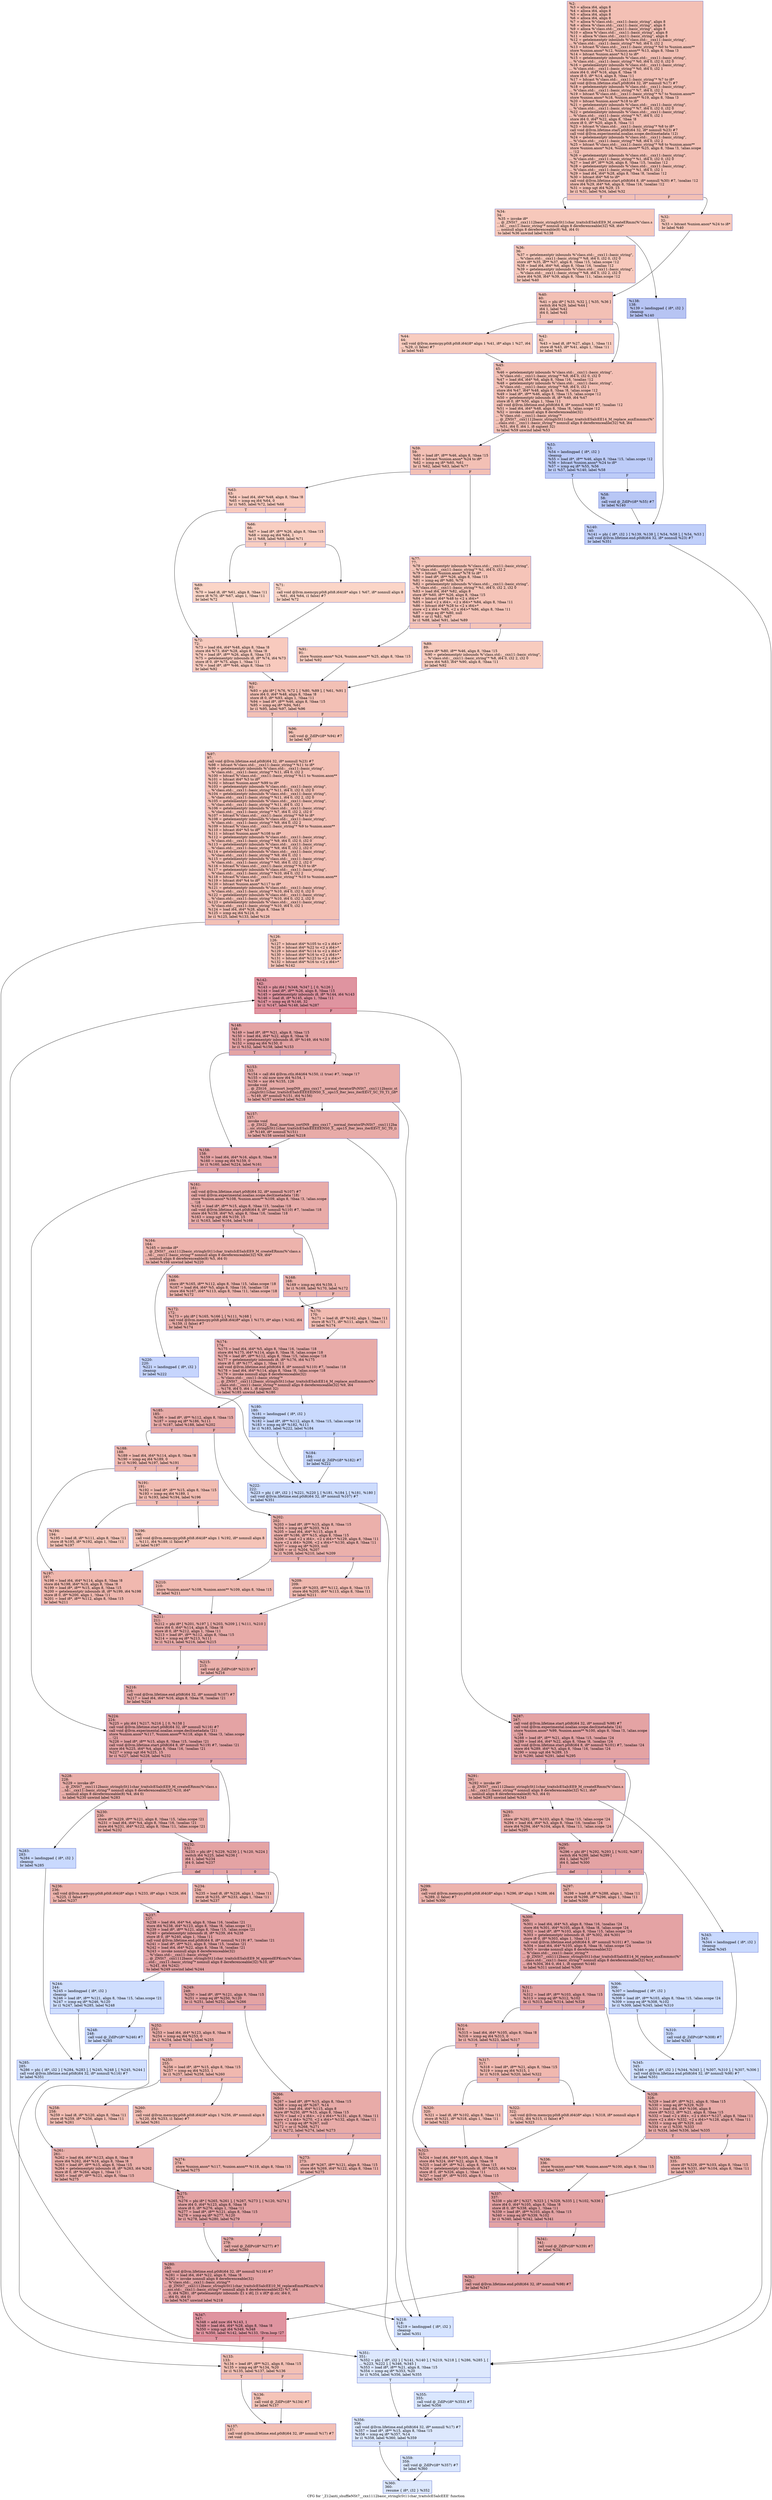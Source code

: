 digraph "CFG for '_Z12anti_shuffleNSt7__cxx1112basic_stringIcSt11char_traitsIcESaIcEEE' function" {
	label="CFG for '_Z12anti_shuffleNSt7__cxx1112basic_stringIcSt11char_traitsIcESaIcEEE' function";

	Node0x56004db9ae30 [shape=record,color="#3d50c3ff", style=filled, fillcolor="#e5705870",label="{%2:\l  %3 = alloca i64, align 8\l  %4 = alloca i64, align 8\l  %5 = alloca i64, align 8\l  %6 = alloca i64, align 8\l  %7 = alloca %\"class.std::__cxx11::basic_string\", align 8\l  %8 = alloca %\"class.std::__cxx11::basic_string\", align 8\l  %9 = alloca %\"class.std::__cxx11::basic_string\", align 8\l  %10 = alloca %\"class.std::__cxx11::basic_string\", align 8\l  %11 = alloca %\"class.std::__cxx11::basic_string\", align 8\l  %12 = getelementptr inbounds %\"class.std::__cxx11::basic_string\",\l... %\"class.std::__cxx11::basic_string\"* %0, i64 0, i32 2\l  %13 = bitcast %\"class.std::__cxx11::basic_string\"* %0 to %union.anon**\l  store %union.anon* %12, %union.anon** %13, align 8, !tbaa !3\l  %14 = bitcast %union.anon* %12 to i8*\l  %15 = getelementptr inbounds %\"class.std::__cxx11::basic_string\",\l... %\"class.std::__cxx11::basic_string\"* %0, i64 0, i32 0, i32 0\l  %16 = getelementptr inbounds %\"class.std::__cxx11::basic_string\",\l... %\"class.std::__cxx11::basic_string\"* %0, i64 0, i32 1\l  store i64 0, i64* %16, align 8, !tbaa !8\l  store i8 0, i8* %14, align 8, !tbaa !11\l  %17 = bitcast %\"class.std::__cxx11::basic_string\"* %7 to i8*\l  call void @llvm.lifetime.start.p0i8(i64 32, i8* nonnull %17) #7\l  %18 = getelementptr inbounds %\"class.std::__cxx11::basic_string\",\l... %\"class.std::__cxx11::basic_string\"* %7, i64 0, i32 2\l  %19 = bitcast %\"class.std::__cxx11::basic_string\"* %7 to %union.anon**\l  store %union.anon* %18, %union.anon** %19, align 8, !tbaa !3\l  %20 = bitcast %union.anon* %18 to i8*\l  %21 = getelementptr inbounds %\"class.std::__cxx11::basic_string\",\l... %\"class.std::__cxx11::basic_string\"* %7, i64 0, i32 0, i32 0\l  %22 = getelementptr inbounds %\"class.std::__cxx11::basic_string\",\l... %\"class.std::__cxx11::basic_string\"* %7, i64 0, i32 1\l  store i64 0, i64* %22, align 8, !tbaa !8\l  store i8 0, i8* %20, align 8, !tbaa !11\l  %23 = bitcast %\"class.std::__cxx11::basic_string\"* %8 to i8*\l  call void @llvm.lifetime.start.p0i8(i64 32, i8* nonnull %23) #7\l  call void @llvm.experimental.noalias.scope.decl(metadata !12)\l  %24 = getelementptr inbounds %\"class.std::__cxx11::basic_string\",\l... %\"class.std::__cxx11::basic_string\"* %8, i64 0, i32 2\l  %25 = bitcast %\"class.std::__cxx11::basic_string\"* %8 to %union.anon**\l  store %union.anon* %24, %union.anon** %25, align 8, !tbaa !3, !alias.scope\l... !12\l  %26 = getelementptr inbounds %\"class.std::__cxx11::basic_string\",\l... %\"class.std::__cxx11::basic_string\"* %1, i64 0, i32 0, i32 0\l  %27 = load i8*, i8** %26, align 8, !tbaa !15, !noalias !12\l  %28 = getelementptr inbounds %\"class.std::__cxx11::basic_string\",\l... %\"class.std::__cxx11::basic_string\"* %1, i64 0, i32 1\l  %29 = load i64, i64* %28, align 8, !tbaa !8, !noalias !12\l  %30 = bitcast i64* %6 to i8*\l  call void @llvm.lifetime.start.p0i8(i64 8, i8* nonnull %30) #7, !noalias !12\l  store i64 %29, i64* %6, align 8, !tbaa !16, !noalias !12\l  %31 = icmp ugt i64 %29, 15\l  br i1 %31, label %34, label %32\l|{<s0>T|<s1>F}}"];
	Node0x56004db9ae30:s0 -> Node0x56004dba06f0;
	Node0x56004db9ae30:s1 -> Node0x56004dba0780;
	Node0x56004dba0780 [shape=record,color="#3d50c3ff", style=filled, fillcolor="#ed836670",label="{%32:\l32:                                               \l  %33 = bitcast %union.anon* %24 to i8*\l  br label %40\l}"];
	Node0x56004dba0780 -> Node0x56004dba0a90;
	Node0x56004dba06f0 [shape=record,color="#3d50c3ff", style=filled, fillcolor="#ed836670",label="{%34:\l34:                                               \l  %35 = invoke i8*\l... @_ZNSt7__cxx1112basic_stringIcSt11char_traitsIcESaIcEE9_M_createERmm(%\"class.s\l...td::__cxx11::basic_string\"* nonnull align 8 dereferenceable(32) %8, i64*\l... nonnull align 8 dereferenceable(8) %6, i64 0)\l          to label %36 unwind label %138\l}"];
	Node0x56004dba06f0 -> Node0x56004dba0c40;
	Node0x56004dba06f0 -> Node0x56004dba0c90;
	Node0x56004dba0c40 [shape=record,color="#3d50c3ff", style=filled, fillcolor="#ed836670",label="{%36:\l36:                                               \l  %37 = getelementptr inbounds %\"class.std::__cxx11::basic_string\",\l... %\"class.std::__cxx11::basic_string\"* %8, i64 0, i32 0, i32 0\l  store i8* %35, i8** %37, align 8, !tbaa !15, !alias.scope !12\l  %38 = load i64, i64* %6, align 8, !tbaa !16, !noalias !12\l  %39 = getelementptr inbounds %\"class.std::__cxx11::basic_string\",\l... %\"class.std::__cxx11::basic_string\"* %8, i64 0, i32 2, i32 0\l  store i64 %38, i64* %39, align 8, !tbaa !11, !alias.scope !12\l  br label %40\l}"];
	Node0x56004dba0c40 -> Node0x56004dba0a90;
	Node0x56004dba0a90 [shape=record,color="#3d50c3ff", style=filled, fillcolor="#e5705870",label="{%40:\l40:                                               \l  %41 = phi i8* [ %33, %32 ], [ %35, %36 ]\l  switch i64 %29, label %44 [\l    i64 1, label %42\l    i64 0, label %45\l  ]\l|{<s0>def|<s1>1|<s2>0}}"];
	Node0x56004dba0a90:s0 -> Node0x56004dba1fd0;
	Node0x56004dba0a90:s1 -> Node0x56004dba2050;
	Node0x56004dba0a90:s2 -> Node0x56004dba20e0;
	Node0x56004dba2050 [shape=record,color="#3d50c3ff", style=filled, fillcolor="#f08b6e70",label="{%42:\l42:                                               \l  %43 = load i8, i8* %27, align 1, !tbaa !11\l  store i8 %43, i8* %41, align 1, !tbaa !11\l  br label %45\l}"];
	Node0x56004dba2050 -> Node0x56004dba20e0;
	Node0x56004dba1fd0 [shape=record,color="#3d50c3ff", style=filled, fillcolor="#f08b6e70",label="{%44:\l44:                                               \l  call void @llvm.memcpy.p0i8.p0i8.i64(i8* align 1 %41, i8* align 1 %27, i64\l... %29, i1 false) #7\l  br label %45\l}"];
	Node0x56004dba1fd0 -> Node0x56004dba20e0;
	Node0x56004dba20e0 [shape=record,color="#3d50c3ff", style=filled, fillcolor="#e5705870",label="{%45:\l45:                                               \l  %46 = getelementptr inbounds %\"class.std::__cxx11::basic_string\",\l... %\"class.std::__cxx11::basic_string\"* %8, i64 0, i32 0, i32 0\l  %47 = load i64, i64* %6, align 8, !tbaa !16, !noalias !12\l  %48 = getelementptr inbounds %\"class.std::__cxx11::basic_string\",\l... %\"class.std::__cxx11::basic_string\"* %8, i64 0, i32 1\l  store i64 %47, i64* %48, align 8, !tbaa !8, !alias.scope !12\l  %49 = load i8*, i8** %46, align 8, !tbaa !15, !alias.scope !12\l  %50 = getelementptr inbounds i8, i8* %49, i64 %47\l  store i8 0, i8* %50, align 1, !tbaa !11\l  call void @llvm.lifetime.end.p0i8(i64 8, i8* nonnull %30) #7, !noalias !12\l  %51 = load i64, i64* %48, align 8, !tbaa !8, !alias.scope !12\l  %52 = invoke nonnull align 8 dereferenceable(32)\l... %\"class.std::__cxx11::basic_string\"*\l... @_ZNSt7__cxx1112basic_stringIcSt11char_traitsIcESaIcEE14_M_replace_auxEmmmc(%\"\l...class.std::__cxx11::basic_string\"* nonnull align 8 dereferenceable(32) %8, i64\l... %51, i64 0, i64 1, i8 signext 32)\l          to label %59 unwind label %53\l}"];
	Node0x56004dba20e0 -> Node0x56004dba2fb0;
	Node0x56004dba20e0 -> Node0x56004dba3040;
	Node0x56004dba3040 [shape=record,color="#3d50c3ff", style=filled, fillcolor="#6a8bef70",label="{%53:\l53:                                               \l  %54 = landingpad \{ i8*, i32 \}\l          cleanup\l  %55 = load i8*, i8** %46, align 8, !tbaa !15, !alias.scope !12\l  %56 = bitcast %union.anon* %24 to i8*\l  %57 = icmp eq i8* %55, %56\l  br i1 %57, label %140, label %58\l|{<s0>T|<s1>F}}"];
	Node0x56004dba3040:s0 -> Node0x56004dba37f0;
	Node0x56004dba3040:s1 -> Node0x56004dba3880;
	Node0x56004dba3880 [shape=record,color="#3d50c3ff", style=filled, fillcolor="#5f7fe870",label="{%58:\l58:                                               \l  call void @_ZdlPv(i8* %55) #7\l  br label %140\l}"];
	Node0x56004dba3880 -> Node0x56004dba37f0;
	Node0x56004dba2fb0 [shape=record,color="#3d50c3ff", style=filled, fillcolor="#e5705870",label="{%59:\l59:                                               \l  %60 = load i8*, i8** %46, align 8, !tbaa !15\l  %61 = bitcast %union.anon* %24 to i8*\l  %62 = icmp eq i8* %60, %61\l  br i1 %62, label %63, label %77\l|{<s0>T|<s1>F}}"];
	Node0x56004dba2fb0:s0 -> Node0x56004dba3d70;
	Node0x56004dba2fb0:s1 -> Node0x56004dba3dc0;
	Node0x56004dba3d70 [shape=record,color="#3d50c3ff", style=filled, fillcolor="#ef886b70",label="{%63:\l63:                                               \l  %64 = load i64, i64* %48, align 8, !tbaa !8\l  %65 = icmp eq i64 %64, 0\l  br i1 %65, label %72, label %66\l|{<s0>T|<s1>F}}"];
	Node0x56004dba3d70:s0 -> Node0x56004dba43d0;
	Node0x56004dba3d70:s1 -> Node0x56004dba4420;
	Node0x56004dba4420 [shape=record,color="#3d50c3ff", style=filled, fillcolor="#f2907270",label="{%66:\l66:                                               \l  %67 = load i8*, i8** %26, align 8, !tbaa !15\l  %68 = icmp eq i64 %64, 1\l  br i1 %68, label %69, label %71\l|{<s0>T|<s1>F}}"];
	Node0x56004dba4420:s0 -> Node0x56004dba4660;
	Node0x56004dba4420:s1 -> Node0x56004dba46b0;
	Node0x56004dba4660 [shape=record,color="#3d50c3ff", style=filled, fillcolor="#f5a08170",label="{%69:\l69:                                               \l  %70 = load i8, i8* %61, align 8, !tbaa !11\l  store i8 %70, i8* %67, align 1, !tbaa !11\l  br label %72\l}"];
	Node0x56004dba4660 -> Node0x56004dba43d0;
	Node0x56004dba46b0 [shape=record,color="#3d50c3ff", style=filled, fillcolor="#f5a08170",label="{%71:\l71:                                               \l  call void @llvm.memcpy.p0i8.p0i8.i64(i8* align 1 %67, i8* nonnull align 8\l... %61, i64 %64, i1 false) #7\l  br label %72\l}"];
	Node0x56004dba46b0 -> Node0x56004dba43d0;
	Node0x56004dba43d0 [shape=record,color="#3d50c3ff", style=filled, fillcolor="#ef886b70",label="{%72:\l72:                                               \l  %73 = load i64, i64* %48, align 8, !tbaa !8\l  store i64 %73, i64* %28, align 8, !tbaa !8\l  %74 = load i8*, i8** %26, align 8, !tbaa !15\l  %75 = getelementptr inbounds i8, i8* %74, i64 %73\l  store i8 0, i8* %75, align 1, !tbaa !11\l  %76 = load i8*, i8** %46, align 8, !tbaa !15\l  br label %92\l}"];
	Node0x56004dba43d0 -> Node0x56004dba4f20;
	Node0x56004dba3dc0 [shape=record,color="#3d50c3ff", style=filled, fillcolor="#e97a5f70",label="{%77:\l77:                                               \l  %78 = getelementptr inbounds %\"class.std::__cxx11::basic_string\",\l... %\"class.std::__cxx11::basic_string\"* %1, i64 0, i32 2\l  %79 = bitcast %union.anon* %78 to i8*\l  %80 = load i8*, i8** %26, align 8, !tbaa !15\l  %81 = icmp eq i8* %80, %79\l  %82 = getelementptr inbounds %\"class.std::__cxx11::basic_string\",\l... %\"class.std::__cxx11::basic_string\"* %1, i64 0, i32 2, i32 0\l  %83 = load i64, i64* %82, align 8\l  store i8* %60, i8** %26, align 8, !tbaa !15\l  %84 = bitcast i64* %48 to \<2 x i64\>*\l  %85 = load \<2 x i64\>, \<2 x i64\>* %84, align 8, !tbaa !11\l  %86 = bitcast i64* %28 to \<2 x i64\>*\l  store \<2 x i64\> %85, \<2 x i64\>* %86, align 8, !tbaa !11\l  %87 = icmp eq i8* %80, null\l  %88 = or i1 %81, %87\l  br i1 %88, label %91, label %89\l|{<s0>T|<s1>F}}"];
	Node0x56004dba3dc0:s0 -> Node0x56004dba5d00;
	Node0x56004dba3dc0:s1 -> Node0x56004dba5d50;
	Node0x56004dba5d50 [shape=record,color="#3d50c3ff", style=filled, fillcolor="#f08b6e70",label="{%89:\l89:                                               \l  store i8* %80, i8** %46, align 8, !tbaa !15\l  %90 = getelementptr inbounds %\"class.std::__cxx11::basic_string\",\l... %\"class.std::__cxx11::basic_string\"* %8, i64 0, i32 2, i32 0\l  store i64 %83, i64* %90, align 8, !tbaa !11\l  br label %92\l}"];
	Node0x56004dba5d50 -> Node0x56004dba4f20;
	Node0x56004dba5d00 [shape=record,color="#3d50c3ff", style=filled, fillcolor="#f08b6e70",label="{%91:\l91:                                               \l  store %union.anon* %24, %union.anon** %25, align 8, !tbaa !15\l  br label %92\l}"];
	Node0x56004dba5d00 -> Node0x56004dba4f20;
	Node0x56004dba4f20 [shape=record,color="#3d50c3ff", style=filled, fillcolor="#e5705870",label="{%92:\l92:                                               \l  %93 = phi i8* [ %76, %72 ], [ %80, %89 ], [ %61, %91 ]\l  store i64 0, i64* %48, align 8, !tbaa !8\l  store i8 0, i8* %93, align 1, !tbaa !11\l  %94 = load i8*, i8** %46, align 8, !tbaa !15\l  %95 = icmp eq i8* %94, %61\l  br i1 %95, label %97, label %96\l|{<s0>T|<s1>F}}"];
	Node0x56004dba4f20:s0 -> Node0x56004dba64b0;
	Node0x56004dba4f20:s1 -> Node0x56004dba6500;
	Node0x56004dba6500 [shape=record,color="#3d50c3ff", style=filled, fillcolor="#e97a5f70",label="{%96:\l96:                                               \l  call void @_ZdlPv(i8* %94) #7\l  br label %97\l}"];
	Node0x56004dba6500 -> Node0x56004dba64b0;
	Node0x56004dba64b0 [shape=record,color="#3d50c3ff", style=filled, fillcolor="#e5705870",label="{%97:\l97:                                               \l  call void @llvm.lifetime.end.p0i8(i64 32, i8* nonnull %23) #7\l  %98 = bitcast %\"class.std::__cxx11::basic_string\"* %11 to i8*\l  %99 = getelementptr inbounds %\"class.std::__cxx11::basic_string\",\l... %\"class.std::__cxx11::basic_string\"* %11, i64 0, i32 2\l  %100 = bitcast %\"class.std::__cxx11::basic_string\"* %11 to %union.anon**\l  %101 = bitcast i64* %3 to i8*\l  %102 = bitcast %union.anon* %99 to i8*\l  %103 = getelementptr inbounds %\"class.std::__cxx11::basic_string\",\l... %\"class.std::__cxx11::basic_string\"* %11, i64 0, i32 0, i32 0\l  %104 = getelementptr inbounds %\"class.std::__cxx11::basic_string\",\l... %\"class.std::__cxx11::basic_string\"* %11, i64 0, i32 2, i32 0\l  %105 = getelementptr inbounds %\"class.std::__cxx11::basic_string\",\l... %\"class.std::__cxx11::basic_string\"* %11, i64 0, i32 1\l  %106 = getelementptr inbounds %\"class.std::__cxx11::basic_string\",\l... %\"class.std::__cxx11::basic_string\"* %7, i64 0, i32 2, i32 0\l  %107 = bitcast %\"class.std::__cxx11::basic_string\"* %9 to i8*\l  %108 = getelementptr inbounds %\"class.std::__cxx11::basic_string\",\l... %\"class.std::__cxx11::basic_string\"* %9, i64 0, i32 2\l  %109 = bitcast %\"class.std::__cxx11::basic_string\"* %9 to %union.anon**\l  %110 = bitcast i64* %5 to i8*\l  %111 = bitcast %union.anon* %108 to i8*\l  %112 = getelementptr inbounds %\"class.std::__cxx11::basic_string\",\l... %\"class.std::__cxx11::basic_string\"* %9, i64 0, i32 0, i32 0\l  %113 = getelementptr inbounds %\"class.std::__cxx11::basic_string\",\l... %\"class.std::__cxx11::basic_string\"* %9, i64 0, i32 2, i32 0\l  %114 = getelementptr inbounds %\"class.std::__cxx11::basic_string\",\l... %\"class.std::__cxx11::basic_string\"* %9, i64 0, i32 1\l  %115 = getelementptr inbounds %\"class.std::__cxx11::basic_string\",\l... %\"class.std::__cxx11::basic_string\"* %0, i64 0, i32 2, i32 0\l  %116 = bitcast %\"class.std::__cxx11::basic_string\"* %10 to i8*\l  %117 = getelementptr inbounds %\"class.std::__cxx11::basic_string\",\l... %\"class.std::__cxx11::basic_string\"* %10, i64 0, i32 2\l  %118 = bitcast %\"class.std::__cxx11::basic_string\"* %10 to %union.anon**\l  %119 = bitcast i64* %4 to i8*\l  %120 = bitcast %union.anon* %117 to i8*\l  %121 = getelementptr inbounds %\"class.std::__cxx11::basic_string\",\l... %\"class.std::__cxx11::basic_string\"* %10, i64 0, i32 0, i32 0\l  %122 = getelementptr inbounds %\"class.std::__cxx11::basic_string\",\l... %\"class.std::__cxx11::basic_string\"* %10, i64 0, i32 2, i32 0\l  %123 = getelementptr inbounds %\"class.std::__cxx11::basic_string\",\l... %\"class.std::__cxx11::basic_string\"* %10, i64 0, i32 1\l  %124 = load i64, i64* %28, align 8, !tbaa !8\l  %125 = icmp eq i64 %124, 0\l  br i1 %125, label %133, label %126\l|{<s0>T|<s1>F}}"];
	Node0x56004dba64b0:s0 -> Node0x56004dba7a90;
	Node0x56004dba64b0:s1 -> Node0x56004dba7ae0;
	Node0x56004dba7ae0 [shape=record,color="#3d50c3ff", style=filled, fillcolor="#e97a5f70",label="{%126:\l126:                                              \l  %127 = bitcast i64* %105 to \<2 x i64\>*\l  %128 = bitcast i64* %22 to \<2 x i64\>*\l  %129 = bitcast i64* %114 to \<2 x i64\>*\l  %130 = bitcast i64* %16 to \<2 x i64\>*\l  %131 = bitcast i64* %123 to \<2 x i64\>*\l  %132 = bitcast i64* %16 to \<2 x i64\>*\l  br label %142\l}"];
	Node0x56004dba7ae0 -> Node0x56004dba8690;
	Node0x56004dba7a90 [shape=record,color="#3d50c3ff", style=filled, fillcolor="#e5705870",label="{%133:\l133:                                              \l  %134 = load i8*, i8** %21, align 8, !tbaa !15\l  %135 = icmp eq i8* %134, %20\l  br i1 %135, label %137, label %136\l|{<s0>T|<s1>F}}"];
	Node0x56004dba7a90:s0 -> Node0x56004dba8850;
	Node0x56004dba7a90:s1 -> Node0x56004dba88a0;
	Node0x56004dba88a0 [shape=record,color="#3d50c3ff", style=filled, fillcolor="#e97a5f70",label="{%136:\l136:                                              \l  call void @_ZdlPv(i8* %134) #7\l  br label %137\l}"];
	Node0x56004dba88a0 -> Node0x56004dba8850;
	Node0x56004dba8850 [shape=record,color="#3d50c3ff", style=filled, fillcolor="#e5705870",label="{%137:\l137:                                              \l  call void @llvm.lifetime.end.p0i8(i64 32, i8* nonnull %17) #7\l  ret void\l}"];
	Node0x56004dba0c90 [shape=record,color="#3d50c3ff", style=filled, fillcolor="#5b7ae570",label="{%138:\l138:                                              \l  %139 = landingpad \{ i8*, i32 \}\l          cleanup\l  br label %140\l}"];
	Node0x56004dba0c90 -> Node0x56004dba37f0;
	Node0x56004dba37f0 [shape=record,color="#3d50c3ff", style=filled, fillcolor="#7093f370",label="{%140:\l140:                                              \l  %141 = phi \{ i8*, i32 \} [ %139, %138 ], [ %54, %58 ], [ %54, %53 ]\l  call void @llvm.lifetime.end.p0i8(i64 32, i8* nonnull %23) #7\l  br label %351\l}"];
	Node0x56004dba37f0 -> Node0x56004dba8f80;
	Node0x56004dba8690 [shape=record,color="#b70d28ff", style=filled, fillcolor="#b70d2870",label="{%142:\l142:                                              \l  %143 = phi i64 [ %348, %347 ], [ 0, %126 ]\l  %144 = load i8*, i8** %26, align 8, !tbaa !15\l  %145 = getelementptr inbounds i8, i8* %144, i64 %143\l  %146 = load i8, i8* %145, align 1, !tbaa !11\l  %147 = icmp eq i8 %146, 32\l  br i1 %147, label %148, label %287\l|{<s0>T|<s1>F}}"];
	Node0x56004dba8690:s0 -> Node0x56004dba9350;
	Node0x56004dba8690:s1 -> Node0x56004dba93a0;
	Node0x56004dba9350 [shape=record,color="#3d50c3ff", style=filled, fillcolor="#c32e3170",label="{%148:\l148:                                              \l  %149 = load i8*, i8** %21, align 8, !tbaa !15\l  %150 = load i64, i64* %22, align 8, !tbaa !8\l  %151 = getelementptr inbounds i8, i8* %149, i64 %150\l  %152 = icmp eq i64 %150, 0\l  br i1 %152, label %158, label %153\l|{<s0>T|<s1>F}}"];
	Node0x56004dba9350:s0 -> Node0x56004db9c790;
	Node0x56004dba9350:s1 -> Node0x56004db9c7e0;
	Node0x56004db9c7e0 [shape=record,color="#3d50c3ff", style=filled, fillcolor="#cc403a70",label="{%153:\l153:                                              \l  %154 = call i64 @llvm.ctlz.i64(i64 %150, i1 true) #7, !range !17\l  %155 = shl nuw nsw i64 %154, 1\l  %156 = xor i64 %155, 126\l  invoke void\l... @_ZSt16__introsort_loopIN9__gnu_cxx17__normal_iteratorIPcNSt7__cxx1112basic_st\l...ringIcSt11char_traitsIcESaIcEEEEElNS0_5__ops15_Iter_less_iterEEvT_SC_T0_T1_(i8*\l... %149, i8* nonnull %151, i64 %156)\l          to label %157 unwind label %218\l}"];
	Node0x56004db9c7e0 -> Node0x56004db9cdf0;
	Node0x56004db9c7e0 -> Node0x56004db9ce80;
	Node0x56004db9cdf0 [shape=record,color="#3d50c3ff", style=filled, fillcolor="#cc403a70",label="{%157:\l157:                                              \l  invoke void\l... @_ZSt22__final_insertion_sortIN9__gnu_cxx17__normal_iteratorIPcNSt7__cxx1112ba\l...sic_stringIcSt11char_traitsIcESaIcEEEEENS0_5__ops15_Iter_less_iterEEvT_SC_T0_(i\l...8* %149, i8* nonnull %151)\l          to label %158 unwind label %218\l}"];
	Node0x56004db9cdf0 -> Node0x56004db9c790;
	Node0x56004db9cdf0 -> Node0x56004db9ce80;
	Node0x56004db9c790 [shape=record,color="#3d50c3ff", style=filled, fillcolor="#c32e3170",label="{%158:\l158:                                              \l  %159 = load i64, i64* %16, align 8, !tbaa !8\l  %160 = icmp eq i64 %159, 0\l  br i1 %160, label %224, label %161\l|{<s0>T|<s1>F}}"];
	Node0x56004db9c790:s0 -> Node0x56004dbaafc0;
	Node0x56004db9c790:s1 -> Node0x56004dbab010;
	Node0x56004dbab010 [shape=record,color="#3d50c3ff", style=filled, fillcolor="#cc403a70",label="{%161:\l161:                                              \l  call void @llvm.lifetime.start.p0i8(i64 32, i8* nonnull %107) #7\l  call void @llvm.experimental.noalias.scope.decl(metadata !18)\l  store %union.anon* %108, %union.anon** %109, align 8, !tbaa !3, !alias.scope\l... !18\l  %162 = load i8*, i8** %15, align 8, !tbaa !15, !noalias !18\l  call void @llvm.lifetime.start.p0i8(i64 8, i8* nonnull %110) #7, !noalias !18\l  store i64 %159, i64* %5, align 8, !tbaa !16, !noalias !18\l  %163 = icmp ugt i64 %159, 15\l  br i1 %163, label %164, label %168\l|{<s0>T|<s1>F}}"];
	Node0x56004dbab010:s0 -> Node0x56004dbabe10;
	Node0x56004dbab010:s1 -> Node0x56004dbabea0;
	Node0x56004dbabe10 [shape=record,color="#3d50c3ff", style=filled, fillcolor="#d6524470",label="{%164:\l164:                                              \l  %165 = invoke i8*\l... @_ZNSt7__cxx1112basic_stringIcSt11char_traitsIcESaIcEE9_M_createERmm(%\"class.s\l...td::__cxx11::basic_string\"* nonnull align 8 dereferenceable(32) %9, i64*\l... nonnull align 8 dereferenceable(8) %5, i64 0)\l          to label %166 unwind label %220\l}"];
	Node0x56004dbabe10 -> Node0x56004dbac030;
	Node0x56004dbabe10 -> Node0x56004dbac080;
	Node0x56004dbac030 [shape=record,color="#3d50c3ff", style=filled, fillcolor="#d6524470",label="{%166:\l166:                                              \l  store i8* %165, i8** %112, align 8, !tbaa !15, !alias.scope !18\l  %167 = load i64, i64* %5, align 8, !tbaa !16, !noalias !18\l  store i64 %167, i64* %113, align 8, !tbaa !11, !alias.scope !18\l  br label %172\l}"];
	Node0x56004dbac030 -> Node0x56004dbabfe0;
	Node0x56004dbabea0 [shape=record,color="#3d50c3ff", style=filled, fillcolor="#d6524470",label="{%168:\l168:                                              \l  %169 = icmp eq i64 %159, 1\l  br i1 %169, label %170, label %172\l|{<s0>T|<s1>F}}"];
	Node0x56004dbabea0:s0 -> Node0x56004dbac5d0;
	Node0x56004dbabea0:s1 -> Node0x56004dbabfe0;
	Node0x56004dbac5d0 [shape=record,color="#3d50c3ff", style=filled, fillcolor="#e1675170",label="{%170:\l170:                                              \l  %171 = load i8, i8* %162, align 1, !tbaa !11\l  store i8 %171, i8* %111, align 8, !tbaa !11\l  br label %174\l}"];
	Node0x56004dbac5d0 -> Node0x56004dbac7d0;
	Node0x56004dbabfe0 [shape=record,color="#3d50c3ff", style=filled, fillcolor="#d0473d70",label="{%172:\l172:                                              \l  %173 = phi i8* [ %165, %166 ], [ %111, %168 ]\l  call void @llvm.memcpy.p0i8.p0i8.i64(i8* align 1 %173, i8* align 1 %162, i64\l... %159, i1 false) #7\l  br label %174\l}"];
	Node0x56004dbabfe0 -> Node0x56004dbac7d0;
	Node0x56004dbac7d0 [shape=record,color="#3d50c3ff", style=filled, fillcolor="#cc403a70",label="{%174:\l174:                                              \l  %175 = load i64, i64* %5, align 8, !tbaa !16, !noalias !18\l  store i64 %175, i64* %114, align 8, !tbaa !8, !alias.scope !18\l  %176 = load i8*, i8** %112, align 8, !tbaa !15, !alias.scope !18\l  %177 = getelementptr inbounds i8, i8* %176, i64 %175\l  store i8 0, i8* %177, align 1, !tbaa !11\l  call void @llvm.lifetime.end.p0i8(i64 8, i8* nonnull %110) #7, !noalias !18\l  %178 = load i64, i64* %114, align 8, !tbaa !8, !alias.scope !18\l  %179 = invoke nonnull align 8 dereferenceable(32)\l... %\"class.std::__cxx11::basic_string\"*\l... @_ZNSt7__cxx1112basic_stringIcSt11char_traitsIcESaIcEE14_M_replace_auxEmmmc(%\"\l...class.std::__cxx11::basic_string\"* nonnull align 8 dereferenceable(32) %9, i64\l... %178, i64 0, i64 1, i8 signext 32)\l          to label %185 unwind label %180\l}"];
	Node0x56004dbac7d0 -> Node0x56004dbad040;
	Node0x56004dbac7d0 -> Node0x56004dbad0d0;
	Node0x56004dbad0d0 [shape=record,color="#3d50c3ff", style=filled, fillcolor="#88abfd70",label="{%180:\l180:                                              \l  %181 = landingpad \{ i8*, i32 \}\l          cleanup\l  %182 = load i8*, i8** %112, align 8, !tbaa !15, !alias.scope !18\l  %183 = icmp eq i8* %182, %111\l  br i1 %183, label %222, label %184\l|{<s0>T|<s1>F}}"];
	Node0x56004dbad0d0:s0 -> Node0x56004dbad4c0;
	Node0x56004dbad0d0:s1 -> Node0x56004dbad550;
	Node0x56004dbad550 [shape=record,color="#3d50c3ff", style=filled, fillcolor="#81a4fb70",label="{%184:\l184:                                              \l  call void @_ZdlPv(i8* %182) #7\l  br label %222\l}"];
	Node0x56004dbad550 -> Node0x56004dbad4c0;
	Node0x56004dbad040 [shape=record,color="#3d50c3ff", style=filled, fillcolor="#cc403a70",label="{%185:\l185:                                              \l  %186 = load i8*, i8** %112, align 8, !tbaa !15\l  %187 = icmp eq i8* %186, %111\l  br i1 %187, label %188, label %202\l|{<s0>T|<s1>F}}"];
	Node0x56004dbad040:s0 -> Node0x56004dbad910;
	Node0x56004dbad040:s1 -> Node0x56004dbad960;
	Node0x56004dbad910 [shape=record,color="#3d50c3ff", style=filled, fillcolor="#dc5d4a70",label="{%188:\l188:                                              \l  %189 = load i64, i64* %114, align 8, !tbaa !8\l  %190 = icmp eq i64 %189, 0\l  br i1 %190, label %197, label %191\l|{<s0>T|<s1>F}}"];
	Node0x56004dbad910:s0 -> Node0x56004dbadb60;
	Node0x56004dbad910:s1 -> Node0x56004dbadbb0;
	Node0x56004dbadbb0 [shape=record,color="#3d50c3ff", style=filled, fillcolor="#e1675170",label="{%191:\l191:                                              \l  %192 = load i8*, i8** %15, align 8, !tbaa !15\l  %193 = icmp eq i64 %189, 1\l  br i1 %193, label %194, label %196\l|{<s0>T|<s1>F}}"];
	Node0x56004dbadbb0:s0 -> Node0x56004dbaddf0;
	Node0x56004dbadbb0:s1 -> Node0x56004dbade40;
	Node0x56004dbaddf0 [shape=record,color="#3d50c3ff", style=filled, fillcolor="#e97a5f70",label="{%194:\l194:                                              \l  %195 = load i8, i8* %111, align 8, !tbaa !11\l  store i8 %195, i8* %192, align 1, !tbaa !11\l  br label %197\l}"];
	Node0x56004dbaddf0 -> Node0x56004dbadb60;
	Node0x56004dbade40 [shape=record,color="#3d50c3ff", style=filled, fillcolor="#e97a5f70",label="{%196:\l196:                                              \l  call void @llvm.memcpy.p0i8.p0i8.i64(i8* align 1 %192, i8* nonnull align 8\l... %111, i64 %189, i1 false) #7\l  br label %197\l}"];
	Node0x56004dbade40 -> Node0x56004dbadb60;
	Node0x56004dbadb60 [shape=record,color="#3d50c3ff", style=filled, fillcolor="#dc5d4a70",label="{%197:\l197:                                              \l  %198 = load i64, i64* %114, align 8, !tbaa !8\l  store i64 %198, i64* %16, align 8, !tbaa !8\l  %199 = load i8*, i8** %15, align 8, !tbaa !15\l  %200 = getelementptr inbounds i8, i8* %199, i64 %198\l  store i8 0, i8* %200, align 1, !tbaa !11\l  %201 = load i8*, i8** %112, align 8, !tbaa !15\l  br label %211\l}"];
	Node0x56004dbadb60 -> Node0x56004dbae600;
	Node0x56004dbad960 [shape=record,color="#3d50c3ff", style=filled, fillcolor="#d24b4070",label="{%202:\l202:                                              \l  %203 = load i8*, i8** %15, align 8, !tbaa !15\l  %204 = icmp eq i8* %203, %14\l  %205 = load i64, i64* %115, align 8\l  store i8* %186, i8** %15, align 8, !tbaa !15\l  %206 = load \<2 x i64\>, \<2 x i64\>* %129, align 8, !tbaa !11\l  store \<2 x i64\> %206, \<2 x i64\>* %130, align 8, !tbaa !11\l  %207 = icmp eq i8* %203, null\l  %208 = or i1 %204, %207\l  br i1 %208, label %210, label %209\l|{<s0>T|<s1>F}}"];
	Node0x56004dbad960:s0 -> Node0x56004dbaeae0;
	Node0x56004dbad960:s1 -> Node0x56004dbaeb30;
	Node0x56004dbaeb30 [shape=record,color="#3d50c3ff", style=filled, fillcolor="#de614d70",label="{%209:\l209:                                              \l  store i8* %203, i8** %112, align 8, !tbaa !15\l  store i64 %205, i64* %113, align 8, !tbaa !11\l  br label %211\l}"];
	Node0x56004dbaeb30 -> Node0x56004dbae600;
	Node0x56004dbaeae0 [shape=record,color="#3d50c3ff", style=filled, fillcolor="#de614d70",label="{%210:\l210:                                              \l  store %union.anon* %108, %union.anon** %109, align 8, !tbaa !15\l  br label %211\l}"];
	Node0x56004dbaeae0 -> Node0x56004dbae600;
	Node0x56004dbae600 [shape=record,color="#3d50c3ff", style=filled, fillcolor="#cc403a70",label="{%211:\l211:                                              \l  %212 = phi i8* [ %201, %197 ], [ %203, %209 ], [ %111, %210 ]\l  store i64 0, i64* %114, align 8, !tbaa !8\l  store i8 0, i8* %212, align 1, !tbaa !11\l  %213 = load i8*, i8** %112, align 8, !tbaa !15\l  %214 = icmp eq i8* %213, %111\l  br i1 %214, label %216, label %215\l|{<s0>T|<s1>F}}"];
	Node0x56004dbae600:s0 -> Node0x56004dbaf1b0;
	Node0x56004dbae600:s1 -> Node0x56004dbaf200;
	Node0x56004dbaf200 [shape=record,color="#3d50c3ff", style=filled, fillcolor="#d24b4070",label="{%215:\l215:                                              \l  call void @_ZdlPv(i8* %213) #7\l  br label %216\l}"];
	Node0x56004dbaf200 -> Node0x56004dbaf1b0;
	Node0x56004dbaf1b0 [shape=record,color="#3d50c3ff", style=filled, fillcolor="#cc403a70",label="{%216:\l216:                                              \l  call void @llvm.lifetime.end.p0i8(i64 32, i8* nonnull %107) #7\l  %217 = load i64, i64* %16, align 8, !tbaa !8, !noalias !21\l  br label %224\l}"];
	Node0x56004dbaf1b0 -> Node0x56004dbaafc0;
	Node0x56004db9ce80 [shape=record,color="#3d50c3ff", style=filled, fillcolor="#a1c0ff70",label="{%218:\l218:                                              \l  %219 = landingpad \{ i8*, i32 \}\l          cleanup\l  br label %351\l}"];
	Node0x56004db9ce80 -> Node0x56004dba8f80;
	Node0x56004dbac080 [shape=record,color="#3d50c3ff", style=filled, fillcolor="#7ea1fa70",label="{%220:\l220:                                              \l  %221 = landingpad \{ i8*, i32 \}\l          cleanup\l  br label %222\l}"];
	Node0x56004dbac080 -> Node0x56004dbad4c0;
	Node0x56004dbad4c0 [shape=record,color="#3d50c3ff", style=filled, fillcolor="#8fb1fe70",label="{%222:\l222:                                              \l  %223 = phi \{ i8*, i32 \} [ %221, %220 ], [ %181, %184 ], [ %181, %180 ]\l  call void @llvm.lifetime.end.p0i8(i64 32, i8* nonnull %107) #7\l  br label %351\l}"];
	Node0x56004dbad4c0 -> Node0x56004dba8f80;
	Node0x56004dbaafc0 [shape=record,color="#3d50c3ff", style=filled, fillcolor="#c32e3170",label="{%224:\l224:                                              \l  %225 = phi i64 [ %217, %216 ], [ 0, %158 ]\l  call void @llvm.lifetime.start.p0i8(i64 32, i8* nonnull %116) #7\l  call void @llvm.experimental.noalias.scope.decl(metadata !21)\l  store %union.anon* %117, %union.anon** %118, align 8, !tbaa !3, !alias.scope\l... !21\l  %226 = load i8*, i8** %15, align 8, !tbaa !15, !noalias !21\l  call void @llvm.lifetime.start.p0i8(i64 8, i8* nonnull %119) #7, !noalias !21\l  store i64 %225, i64* %4, align 8, !tbaa !16, !noalias !21\l  %227 = icmp ugt i64 %225, 15\l  br i1 %227, label %228, label %232\l|{<s0>T|<s1>F}}"];
	Node0x56004dbaafc0:s0 -> Node0x56004dbb0760;
	Node0x56004dbaafc0:s1 -> Node0x56004dbb07b0;
	Node0x56004dbb0760 [shape=record,color="#3d50c3ff", style=filled, fillcolor="#d0473d70",label="{%228:\l228:                                              \l  %229 = invoke i8*\l... @_ZNSt7__cxx1112basic_stringIcSt11char_traitsIcESaIcEE9_M_createERmm(%\"class.s\l...td::__cxx11::basic_string\"* nonnull align 8 dereferenceable(32) %10, i64*\l... nonnull align 8 dereferenceable(8) %4, i64 0)\l          to label %230 unwind label %283\l}"];
	Node0x56004dbb0760 -> Node0x56004dbb0900;
	Node0x56004dbb0760 -> Node0x56004dbb0950;
	Node0x56004dbb0900 [shape=record,color="#3d50c3ff", style=filled, fillcolor="#d0473d70",label="{%230:\l230:                                              \l  store i8* %229, i8** %121, align 8, !tbaa !15, !alias.scope !21\l  %231 = load i64, i64* %4, align 8, !tbaa !16, !noalias !21\l  store i64 %231, i64* %122, align 8, !tbaa !11, !alias.scope !21\l  br label %232\l}"];
	Node0x56004dbb0900 -> Node0x56004dbb07b0;
	Node0x56004dbb07b0 [shape=record,color="#3d50c3ff", style=filled, fillcolor="#c32e3170",label="{%232:\l232:                                              \l  %233 = phi i8* [ %229, %230 ], [ %120, %224 ]\l  switch i64 %225, label %236 [\l    i64 1, label %234\l    i64 0, label %237\l  ]\l|{<s0>def|<s1>1|<s2>0}}"];
	Node0x56004dbb07b0:s0 -> Node0x56004dbb0dd0;
	Node0x56004dbb07b0:s1 -> Node0x56004dbb0e20;
	Node0x56004dbb07b0:s2 -> Node0x56004dbb0eb0;
	Node0x56004dbb0e20 [shape=record,color="#3d50c3ff", style=filled, fillcolor="#d6524470",label="{%234:\l234:                                              \l  %235 = load i8, i8* %226, align 1, !tbaa !11\l  store i8 %235, i8* %233, align 1, !tbaa !11\l  br label %237\l}"];
	Node0x56004dbb0e20 -> Node0x56004dbb0eb0;
	Node0x56004dbb0dd0 [shape=record,color="#3d50c3ff", style=filled, fillcolor="#d6524470",label="{%236:\l236:                                              \l  call void @llvm.memcpy.p0i8.p0i8.i64(i8* align 1 %233, i8* align 1 %226, i64\l... %225, i1 false) #7\l  br label %237\l}"];
	Node0x56004dbb0dd0 -> Node0x56004dbb0eb0;
	Node0x56004dbb0eb0 [shape=record,color="#3d50c3ff", style=filled, fillcolor="#c32e3170",label="{%237:\l237:                                              \l  %238 = load i64, i64* %4, align 8, !tbaa !16, !noalias !21\l  store i64 %238, i64* %123, align 8, !tbaa !8, !alias.scope !21\l  %239 = load i8*, i8** %121, align 8, !tbaa !15, !alias.scope !21\l  %240 = getelementptr inbounds i8, i8* %239, i64 %238\l  store i8 0, i8* %240, align 1, !tbaa !11\l  call void @llvm.lifetime.end.p0i8(i64 8, i8* nonnull %119) #7, !noalias !21\l  %241 = load i8*, i8** %21, align 8, !tbaa !15, !noalias !21\l  %242 = load i64, i64* %22, align 8, !tbaa !8, !noalias !21\l  %243 = invoke nonnull align 8 dereferenceable(32)\l... %\"class.std::__cxx11::basic_string\"*\l... @_ZNSt7__cxx1112basic_stringIcSt11char_traitsIcESaIcEE9_M_appendEPKcm(%\"class.\l...std::__cxx11::basic_string\"* nonnull align 8 dereferenceable(32) %10, i8*\l... %241, i64 %242)\l          to label %249 unwind label %244\l}"];
	Node0x56004dbb0eb0 -> Node0x56004dba9d70;
	Node0x56004dbb0eb0 -> Node0x56004dba9e00;
	Node0x56004dba9e00 [shape=record,color="#3d50c3ff", style=filled, fillcolor="#93b5fe70",label="{%244:\l244:                                              \l  %245 = landingpad \{ i8*, i32 \}\l          cleanup\l  %246 = load i8*, i8** %121, align 8, !tbaa !15, !alias.scope !21\l  %247 = icmp eq i8* %246, %120\l  br i1 %247, label %285, label %248\l|{<s0>T|<s1>F}}"];
	Node0x56004dba9e00:s0 -> Node0x56004dbaa240;
	Node0x56004dba9e00:s1 -> Node0x56004dbaa2d0;
	Node0x56004dbaa2d0 [shape=record,color="#3d50c3ff", style=filled, fillcolor="#88abfd70",label="{%248:\l248:                                              \l  call void @_ZdlPv(i8* %246) #7\l  br label %285\l}"];
	Node0x56004dbaa2d0 -> Node0x56004dbaa240;
	Node0x56004dba9d70 [shape=record,color="#3d50c3ff", style=filled, fillcolor="#c32e3170",label="{%249:\l249:                                              \l  %250 = load i8*, i8** %121, align 8, !tbaa !15\l  %251 = icmp eq i8* %250, %120\l  br i1 %251, label %252, label %266\l|{<s0>T|<s1>F}}"];
	Node0x56004dba9d70:s0 -> Node0x56004dbaa690;
	Node0x56004dba9d70:s1 -> Node0x56004dbaa6e0;
	Node0x56004dbaa690 [shape=record,color="#3d50c3ff", style=filled, fillcolor="#d24b4070",label="{%252:\l252:                                              \l  %253 = load i64, i64* %123, align 8, !tbaa !8\l  %254 = icmp eq i64 %253, 0\l  br i1 %254, label %261, label %255\l|{<s0>T|<s1>F}}"];
	Node0x56004dbaa690:s0 -> Node0x56004dbb38e0;
	Node0x56004dbaa690:s1 -> Node0x56004dbb3930;
	Node0x56004dbb3930 [shape=record,color="#3d50c3ff", style=filled, fillcolor="#dc5d4a70",label="{%255:\l255:                                              \l  %256 = load i8*, i8** %15, align 8, !tbaa !15\l  %257 = icmp eq i64 %253, 1\l  br i1 %257, label %258, label %260\l|{<s0>T|<s1>F}}"];
	Node0x56004dbb3930:s0 -> Node0x56004dba7d50;
	Node0x56004dbb3930:s1 -> Node0x56004dba7da0;
	Node0x56004dba7d50 [shape=record,color="#3d50c3ff", style=filled, fillcolor="#e36c5570",label="{%258:\l258:                                              \l  %259 = load i8, i8* %120, align 8, !tbaa !11\l  store i8 %259, i8* %256, align 1, !tbaa !11\l  br label %261\l}"];
	Node0x56004dba7d50 -> Node0x56004dbb38e0;
	Node0x56004dba7da0 [shape=record,color="#3d50c3ff", style=filled, fillcolor="#e36c5570",label="{%260:\l260:                                              \l  call void @llvm.memcpy.p0i8.p0i8.i64(i8* align 1 %256, i8* nonnull align 8\l... %120, i64 %253, i1 false) #7\l  br label %261\l}"];
	Node0x56004dba7da0 -> Node0x56004dbb38e0;
	Node0x56004dbb38e0 [shape=record,color="#3d50c3ff", style=filled, fillcolor="#d24b4070",label="{%261:\l261:                                              \l  %262 = load i64, i64* %123, align 8, !tbaa !8\l  store i64 %262, i64* %16, align 8, !tbaa !8\l  %263 = load i8*, i8** %15, align 8, !tbaa !15\l  %264 = getelementptr inbounds i8, i8* %263, i64 %262\l  store i8 0, i8* %264, align 1, !tbaa !11\l  %265 = load i8*, i8** %121, align 8, !tbaa !15\l  br label %275\l}"];
	Node0x56004dbb38e0 -> Node0x56004dbb4bb0;
	Node0x56004dbaa6e0 [shape=record,color="#3d50c3ff", style=filled, fillcolor="#cc403a70",label="{%266:\l266:                                              \l  %267 = load i8*, i8** %15, align 8, !tbaa !15\l  %268 = icmp eq i8* %267, %14\l  %269 = load i64, i64* %115, align 8\l  store i8* %250, i8** %15, align 8, !tbaa !15\l  %270 = load \<2 x i64\>, \<2 x i64\>* %131, align 8, !tbaa !11\l  store \<2 x i64\> %270, \<2 x i64\>* %132, align 8, !tbaa !11\l  %271 = icmp eq i8* %267, null\l  %272 = or i1 %268, %271\l  br i1 %272, label %274, label %273\l|{<s0>T|<s1>F}}"];
	Node0x56004dbaa6e0:s0 -> Node0x56004dba12a0;
	Node0x56004dbaa6e0:s1 -> Node0x56004dba12f0;
	Node0x56004dba12f0 [shape=record,color="#3d50c3ff", style=filled, fillcolor="#d6524470",label="{%273:\l273:                                              \l  store i8* %267, i8** %121, align 8, !tbaa !15\l  store i64 %269, i64* %122, align 8, !tbaa !11\l  br label %275\l}"];
	Node0x56004dba12f0 -> Node0x56004dbb4bb0;
	Node0x56004dba12a0 [shape=record,color="#3d50c3ff", style=filled, fillcolor="#d6524470",label="{%274:\l274:                                              \l  store %union.anon* %117, %union.anon** %118, align 8, !tbaa !15\l  br label %275\l}"];
	Node0x56004dba12a0 -> Node0x56004dbb4bb0;
	Node0x56004dbb4bb0 [shape=record,color="#3d50c3ff", style=filled, fillcolor="#c32e3170",label="{%275:\l275:                                              \l  %276 = phi i8* [ %265, %261 ], [ %267, %273 ], [ %120, %274 ]\l  store i64 0, i64* %123, align 8, !tbaa !8\l  store i8 0, i8* %276, align 1, !tbaa !11\l  %277 = load i8*, i8** %121, align 8, !tbaa !15\l  %278 = icmp eq i8* %277, %120\l  br i1 %278, label %280, label %279\l|{<s0>T|<s1>F}}"];
	Node0x56004dbb4bb0:s0 -> Node0x56004dbb5770;
	Node0x56004dbb4bb0:s1 -> Node0x56004dbb57c0;
	Node0x56004dbb57c0 [shape=record,color="#3d50c3ff", style=filled, fillcolor="#cc403a70",label="{%279:\l279:                                              \l  call void @_ZdlPv(i8* %277) #7\l  br label %280\l}"];
	Node0x56004dbb57c0 -> Node0x56004dbb5770;
	Node0x56004dbb5770 [shape=record,color="#3d50c3ff", style=filled, fillcolor="#c32e3170",label="{%280:\l280:                                              \l  call void @llvm.lifetime.end.p0i8(i64 32, i8* nonnull %116) #7\l  %281 = load i64, i64* %22, align 8, !tbaa !8\l  %282 = invoke nonnull align 8 dereferenceable(32)\l... %\"class.std::__cxx11::basic_string\"*\l... @_ZNSt7__cxx1112basic_stringIcSt11char_traitsIcESaIcEE10_M_replaceEmmPKcm(%\"cl\l...ass.std::__cxx11::basic_string\"* nonnull align 8 dereferenceable(32) %7, i64\l... 0, i64 %281, i8* getelementptr inbounds ([1 x i8], [1 x i8]* @.str, i64 0,\l... i64 0), i64 0)\l          to label %347 unwind label %218\l}"];
	Node0x56004dbb5770 -> Node0x56004dba9040;
	Node0x56004dbb5770 -> Node0x56004db9ce80;
	Node0x56004dbb0950 [shape=record,color="#3d50c3ff", style=filled, fillcolor="#85a8fc70",label="{%283:\l283:                                              \l  %284 = landingpad \{ i8*, i32 \}\l          cleanup\l  br label %285\l}"];
	Node0x56004dbb0950 -> Node0x56004dbaa240;
	Node0x56004dbaa240 [shape=record,color="#3d50c3ff", style=filled, fillcolor="#9abbff70",label="{%285:\l285:                                              \l  %286 = phi \{ i8*, i32 \} [ %284, %283 ], [ %245, %248 ], [ %245, %244 ]\l  call void @llvm.lifetime.end.p0i8(i64 32, i8* nonnull %116) #7\l  br label %351\l}"];
	Node0x56004dbaa240 -> Node0x56004dba8f80;
	Node0x56004dba93a0 [shape=record,color="#3d50c3ff", style=filled, fillcolor="#c32e3170",label="{%287:\l287:                                              \l  call void @llvm.lifetime.start.p0i8(i64 32, i8* nonnull %98) #7\l  call void @llvm.experimental.noalias.scope.decl(metadata !24)\l  store %union.anon* %99, %union.anon** %100, align 8, !tbaa !3, !alias.scope\l... !24\l  %288 = load i8*, i8** %21, align 8, !tbaa !15, !noalias !24\l  %289 = load i64, i64* %22, align 8, !tbaa !8, !noalias !24\l  call void @llvm.lifetime.start.p0i8(i64 8, i8* nonnull %101) #7, !noalias !24\l  store i64 %289, i64* %3, align 8, !tbaa !16, !noalias !24\l  %290 = icmp ugt i64 %289, 15\l  br i1 %290, label %291, label %295\l|{<s0>T|<s1>F}}"];
	Node0x56004dba93a0:s0 -> Node0x56004dbb6fd0;
	Node0x56004dba93a0:s1 -> Node0x56004dbb7020;
	Node0x56004dbb6fd0 [shape=record,color="#3d50c3ff", style=filled, fillcolor="#d0473d70",label="{%291:\l291:                                              \l  %292 = invoke i8*\l... @_ZNSt7__cxx1112basic_stringIcSt11char_traitsIcESaIcEE9_M_createERmm(%\"class.s\l...td::__cxx11::basic_string\"* nonnull align 8 dereferenceable(32) %11, i64*\l... nonnull align 8 dereferenceable(8) %3, i64 0)\l          to label %293 unwind label %343\l}"];
	Node0x56004dbb6fd0 -> Node0x56004dbb71b0;
	Node0x56004dbb6fd0 -> Node0x56004dbb7200;
	Node0x56004dbb71b0 [shape=record,color="#3d50c3ff", style=filled, fillcolor="#d0473d70",label="{%293:\l293:                                              \l  store i8* %292, i8** %103, align 8, !tbaa !15, !alias.scope !24\l  %294 = load i64, i64* %3, align 8, !tbaa !16, !noalias !24\l  store i64 %294, i64* %104, align 8, !tbaa !11, !alias.scope !24\l  br label %295\l}"];
	Node0x56004dbb71b0 -> Node0x56004dbb7020;
	Node0x56004dbb7020 [shape=record,color="#3d50c3ff", style=filled, fillcolor="#c32e3170",label="{%295:\l295:                                              \l  %296 = phi i8* [ %292, %293 ], [ %102, %287 ]\l  switch i64 %289, label %299 [\l    i64 1, label %297\l    i64 0, label %300\l  ]\l|{<s0>def|<s1>1|<s2>0}}"];
	Node0x56004dbb7020:s0 -> Node0x56004db9e8a0;
	Node0x56004dbb7020:s1 -> Node0x56004db9e8f0;
	Node0x56004dbb7020:s2 -> Node0x56004db9e980;
	Node0x56004db9e8f0 [shape=record,color="#3d50c3ff", style=filled, fillcolor="#d6524470",label="{%297:\l297:                                              \l  %298 = load i8, i8* %288, align 1, !tbaa !11\l  store i8 %298, i8* %296, align 1, !tbaa !11\l  br label %300\l}"];
	Node0x56004db9e8f0 -> Node0x56004db9e980;
	Node0x56004db9e8a0 [shape=record,color="#3d50c3ff", style=filled, fillcolor="#d6524470",label="{%299:\l299:                                              \l  call void @llvm.memcpy.p0i8.p0i8.i64(i8* align 1 %296, i8* align 1 %288, i64\l... %289, i1 false) #7\l  br label %300\l}"];
	Node0x56004db9e8a0 -> Node0x56004db9e980;
	Node0x56004db9e980 [shape=record,color="#3d50c3ff", style=filled, fillcolor="#c32e3170",label="{%300:\l300:                                              \l  %301 = load i64, i64* %3, align 8, !tbaa !16, !noalias !24\l  store i64 %301, i64* %105, align 8, !tbaa !8, !alias.scope !24\l  %302 = load i8*, i8** %103, align 8, !tbaa !15, !alias.scope !24\l  %303 = getelementptr inbounds i8, i8* %302, i64 %301\l  store i8 0, i8* %303, align 1, !tbaa !11\l  call void @llvm.lifetime.end.p0i8(i64 8, i8* nonnull %101) #7, !noalias !24\l  %304 = load i64, i64* %105, align 8, !tbaa !8, !alias.scope !24\l  %305 = invoke nonnull align 8 dereferenceable(32)\l... %\"class.std::__cxx11::basic_string\"*\l... @_ZNSt7__cxx1112basic_stringIcSt11char_traitsIcESaIcEE14_M_replace_auxEmmmc(%\"\l...class.std::__cxx11::basic_string\"* nonnull align 8 dereferenceable(32) %11,\l... i64 %304, i64 0, i64 1, i8 signext %146)\l          to label %311 unwind label %306\l}"];
	Node0x56004db9e980 -> Node0x56004dbb8980;
	Node0x56004db9e980 -> Node0x56004dbb8a10;
	Node0x56004dbb8a10 [shape=record,color="#3d50c3ff", style=filled, fillcolor="#93b5fe70",label="{%306:\l306:                                              \l  %307 = landingpad \{ i8*, i32 \}\l          cleanup\l  %308 = load i8*, i8** %103, align 8, !tbaa !15, !alias.scope !24\l  %309 = icmp eq i8* %308, %102\l  br i1 %309, label %345, label %310\l|{<s0>T|<s1>F}}"];
	Node0x56004dbb8a10:s0 -> Node0x56004dbb4f00;
	Node0x56004dbb8a10:s1 -> Node0x56004dbb4f90;
	Node0x56004dbb4f90 [shape=record,color="#3d50c3ff", style=filled, fillcolor="#88abfd70",label="{%310:\l310:                                              \l  call void @_ZdlPv(i8* %308) #7\l  br label %345\l}"];
	Node0x56004dbb4f90 -> Node0x56004dbb4f00;
	Node0x56004dbb8980 [shape=record,color="#3d50c3ff", style=filled, fillcolor="#c32e3170",label="{%311:\l311:                                              \l  %312 = load i8*, i8** %103, align 8, !tbaa !15\l  %313 = icmp eq i8* %312, %102\l  br i1 %313, label %314, label %328\l|{<s0>T|<s1>F}}"];
	Node0x56004dbb8980:s0 -> Node0x56004dbb5330;
	Node0x56004dbb8980:s1 -> Node0x56004dbb5380;
	Node0x56004dbb5330 [shape=record,color="#3d50c3ff", style=filled, fillcolor="#d24b4070",label="{%314:\l314:                                              \l  %315 = load i64, i64* %105, align 8, !tbaa !8\l  %316 = icmp eq i64 %315, 0\l  br i1 %316, label %323, label %317\l|{<s0>T|<s1>F}}"];
	Node0x56004dbb5330:s0 -> Node0x56004dbb9a80;
	Node0x56004dbb5330:s1 -> Node0x56004dbb9ad0;
	Node0x56004dbb9ad0 [shape=record,color="#3d50c3ff", style=filled, fillcolor="#dc5d4a70",label="{%317:\l317:                                              \l  %318 = load i8*, i8** %21, align 8, !tbaa !15\l  %319 = icmp eq i64 %315, 1\l  br i1 %319, label %320, label %322\l|{<s0>T|<s1>F}}"];
	Node0x56004dbb9ad0:s0 -> Node0x56004dbb9d10;
	Node0x56004dbb9ad0:s1 -> Node0x56004dbb9d60;
	Node0x56004dbb9d10 [shape=record,color="#3d50c3ff", style=filled, fillcolor="#e36c5570",label="{%320:\l320:                                              \l  %321 = load i8, i8* %102, align 8, !tbaa !11\l  store i8 %321, i8* %318, align 1, !tbaa !11\l  br label %323\l}"];
	Node0x56004dbb9d10 -> Node0x56004dbb9a80;
	Node0x56004dbb9d60 [shape=record,color="#3d50c3ff", style=filled, fillcolor="#e36c5570",label="{%322:\l322:                                              \l  call void @llvm.memcpy.p0i8.p0i8.i64(i8* align 1 %318, i8* nonnull align 8\l... %102, i64 %315, i1 false) #7\l  br label %323\l}"];
	Node0x56004dbb9d60 -> Node0x56004dbb9a80;
	Node0x56004dbb9a80 [shape=record,color="#3d50c3ff", style=filled, fillcolor="#d24b4070",label="{%323:\l323:                                              \l  %324 = load i64, i64* %105, align 8, !tbaa !8\l  store i64 %324, i64* %22, align 8, !tbaa !8\l  %325 = load i8*, i8** %21, align 8, !tbaa !15\l  %326 = getelementptr inbounds i8, i8* %325, i64 %324\l  store i8 0, i8* %326, align 1, !tbaa !11\l  %327 = load i8*, i8** %103, align 8, !tbaa !15\l  br label %337\l}"];
	Node0x56004dbb9a80 -> Node0x56004dbba520;
	Node0x56004dbb5380 [shape=record,color="#3d50c3ff", style=filled, fillcolor="#cc403a70",label="{%328:\l328:                                              \l  %329 = load i8*, i8** %21, align 8, !tbaa !15\l  %330 = icmp eq i8* %329, %20\l  %331 = load i64, i64* %106, align 8\l  store i8* %312, i8** %21, align 8, !tbaa !15\l  %332 = load \<2 x i64\>, \<2 x i64\>* %127, align 8, !tbaa !11\l  store \<2 x i64\> %332, \<2 x i64\>* %128, align 8, !tbaa !11\l  %333 = icmp eq i8* %329, null\l  %334 = or i1 %330, %333\l  br i1 %334, label %336, label %335\l|{<s0>T|<s1>F}}"];
	Node0x56004dbb5380:s0 -> Node0x56004dbbaa00;
	Node0x56004dbb5380:s1 -> Node0x56004dbbaa50;
	Node0x56004dbbaa50 [shape=record,color="#3d50c3ff", style=filled, fillcolor="#d6524470",label="{%335:\l335:                                              \l  store i8* %329, i8** %103, align 8, !tbaa !15\l  store i64 %331, i64* %104, align 8, !tbaa !11\l  br label %337\l}"];
	Node0x56004dbbaa50 -> Node0x56004dbba520;
	Node0x56004dbbaa00 [shape=record,color="#3d50c3ff", style=filled, fillcolor="#d6524470",label="{%336:\l336:                                              \l  store %union.anon* %99, %union.anon** %100, align 8, !tbaa !15\l  br label %337\l}"];
	Node0x56004dbbaa00 -> Node0x56004dbba520;
	Node0x56004dbba520 [shape=record,color="#3d50c3ff", style=filled, fillcolor="#c32e3170",label="{%337:\l337:                                              \l  %338 = phi i8* [ %327, %323 ], [ %329, %335 ], [ %102, %336 ]\l  store i64 0, i64* %105, align 8, !tbaa !8\l  store i8 0, i8* %338, align 1, !tbaa !11\l  %339 = load i8*, i8** %103, align 8, !tbaa !15\l  %340 = icmp eq i8* %339, %102\l  br i1 %340, label %342, label %341\l|{<s0>T|<s1>F}}"];
	Node0x56004dbba520:s0 -> Node0x56004dbb76d0;
	Node0x56004dbba520:s1 -> Node0x56004dbb7720;
	Node0x56004dbb7720 [shape=record,color="#3d50c3ff", style=filled, fillcolor="#cc403a70",label="{%341:\l341:                                              \l  call void @_ZdlPv(i8* %339) #7\l  br label %342\l}"];
	Node0x56004dbb7720 -> Node0x56004dbb76d0;
	Node0x56004dbb76d0 [shape=record,color="#3d50c3ff", style=filled, fillcolor="#c32e3170",label="{%342:\l342:                                              \l  call void @llvm.lifetime.end.p0i8(i64 32, i8* nonnull %98) #7\l  br label %347\l}"];
	Node0x56004dbb76d0 -> Node0x56004dba9040;
	Node0x56004dbb7200 [shape=record,color="#3d50c3ff", style=filled, fillcolor="#85a8fc70",label="{%343:\l343:                                              \l  %344 = landingpad \{ i8*, i32 \}\l          cleanup\l  br label %345\l}"];
	Node0x56004dbb7200 -> Node0x56004dbb4f00;
	Node0x56004dbb4f00 [shape=record,color="#3d50c3ff", style=filled, fillcolor="#9abbff70",label="{%345:\l345:                                              \l  %346 = phi \{ i8*, i32 \} [ %344, %343 ], [ %307, %310 ], [ %307, %306 ]\l  call void @llvm.lifetime.end.p0i8(i64 32, i8* nonnull %98) #7\l  br label %351\l}"];
	Node0x56004dbb4f00 -> Node0x56004dba8f80;
	Node0x56004dba9040 [shape=record,color="#b70d28ff", style=filled, fillcolor="#b70d2870",label="{%347:\l347:                                              \l  %348 = add nuw i64 %143, 1\l  %349 = load i64, i64* %28, align 8, !tbaa !8\l  %350 = icmp ugt i64 %349, %348\l  br i1 %350, label %142, label %133, !llvm.loop !27\l|{<s0>T|<s1>F}}"];
	Node0x56004dba9040:s0 -> Node0x56004dba8690;
	Node0x56004dba9040:s1 -> Node0x56004dba7a90;
	Node0x56004dba8f80 [shape=record,color="#3d50c3ff", style=filled, fillcolor="#b2ccfb70",label="{%351:\l351:                                              \l  %352 = phi \{ i8*, i32 \} [ %141, %140 ], [ %219, %218 ], [ %286, %285 ], [\l... %223, %222 ], [ %346, %345 ]\l  %353 = load i8*, i8** %21, align 8, !tbaa !15\l  %354 = icmp eq i8* %353, %20\l  br i1 %354, label %356, label %355\l|{<s0>T|<s1>F}}"];
	Node0x56004dba8f80:s0 -> Node0x56004dbbc370;
	Node0x56004dba8f80:s1 -> Node0x56004dbbc3c0;
	Node0x56004dbbc3c0 [shape=record,color="#3d50c3ff", style=filled, fillcolor="#abc8fd70",label="{%355:\l355:                                              \l  call void @_ZdlPv(i8* %353) #7\l  br label %356\l}"];
	Node0x56004dbbc3c0 -> Node0x56004dbbc370;
	Node0x56004dbbc370 [shape=record,color="#3d50c3ff", style=filled, fillcolor="#b2ccfb70",label="{%356:\l356:                                              \l  call void @llvm.lifetime.end.p0i8(i64 32, i8* nonnull %17) #7\l  %357 = load i8*, i8** %15, align 8, !tbaa !15\l  %358 = icmp eq i8* %357, %14\l  br i1 %358, label %360, label %359\l|{<s0>T|<s1>F}}"];
	Node0x56004dbbc370:s0 -> Node0x56004dbbc890;
	Node0x56004dbbc370:s1 -> Node0x56004dbbc8e0;
	Node0x56004dbbc8e0 [shape=record,color="#3d50c3ff", style=filled, fillcolor="#abc8fd70",label="{%359:\l359:                                              \l  call void @_ZdlPv(i8* %357) #7\l  br label %360\l}"];
	Node0x56004dbbc8e0 -> Node0x56004dbbc890;
	Node0x56004dbbc890 [shape=record,color="#3d50c3ff", style=filled, fillcolor="#b2ccfb70",label="{%360:\l360:                                              \l  resume \{ i8*, i32 \} %352\l}"];
}

